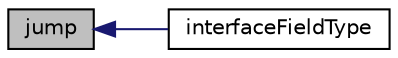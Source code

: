 digraph "jump"
{
  bgcolor="transparent";
  edge [fontname="Helvetica",fontsize="10",labelfontname="Helvetica",labelfontsize="10"];
  node [fontname="Helvetica",fontsize="10",shape=record];
  rankdir="LR";
  Node1 [label="jump",height=0.2,width=0.4,color="black", fillcolor="grey75", style="filled", fontcolor="black"];
  Node1 -> Node2 [dir="back",color="midnightblue",fontsize="10",style="solid",fontname="Helvetica"];
  Node2 [label="interfaceFieldType",height=0.2,width=0.4,color="black",URL="$a01254.html#ac507c7c2dbf7fc8e8143222119e1787f",tooltip="Return the interface type. "];
}

